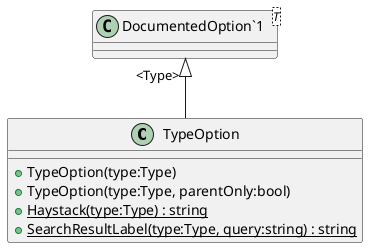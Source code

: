@startuml
class TypeOption {
    + TypeOption(type:Type)
    + TypeOption(type:Type, parentOnly:bool)
    + {static} Haystack(type:Type) : string
    + {static} SearchResultLabel(type:Type, query:string) : string
}
class "DocumentedOption`1"<T> {
}
"DocumentedOption`1" "<Type>" <|-- TypeOption
@enduml

